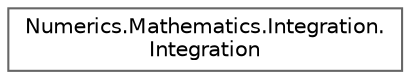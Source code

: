 digraph "Graphical Class Hierarchy"
{
 // LATEX_PDF_SIZE
  bgcolor="transparent";
  edge [fontname=Helvetica,fontsize=10,labelfontname=Helvetica,labelfontsize=10];
  node [fontname=Helvetica,fontsize=10,shape=box,height=0.2,width=0.4];
  rankdir="LR";
  Node0 [id="Node000000",label="Numerics.Mathematics.Integration.\lIntegration",height=0.2,width=0.4,color="grey40", fillcolor="white", style="filled",URL="$class_numerics_1_1_mathematics_1_1_integration_1_1_integration.html",tooltip="Contains methods for numerical integration."];
}
